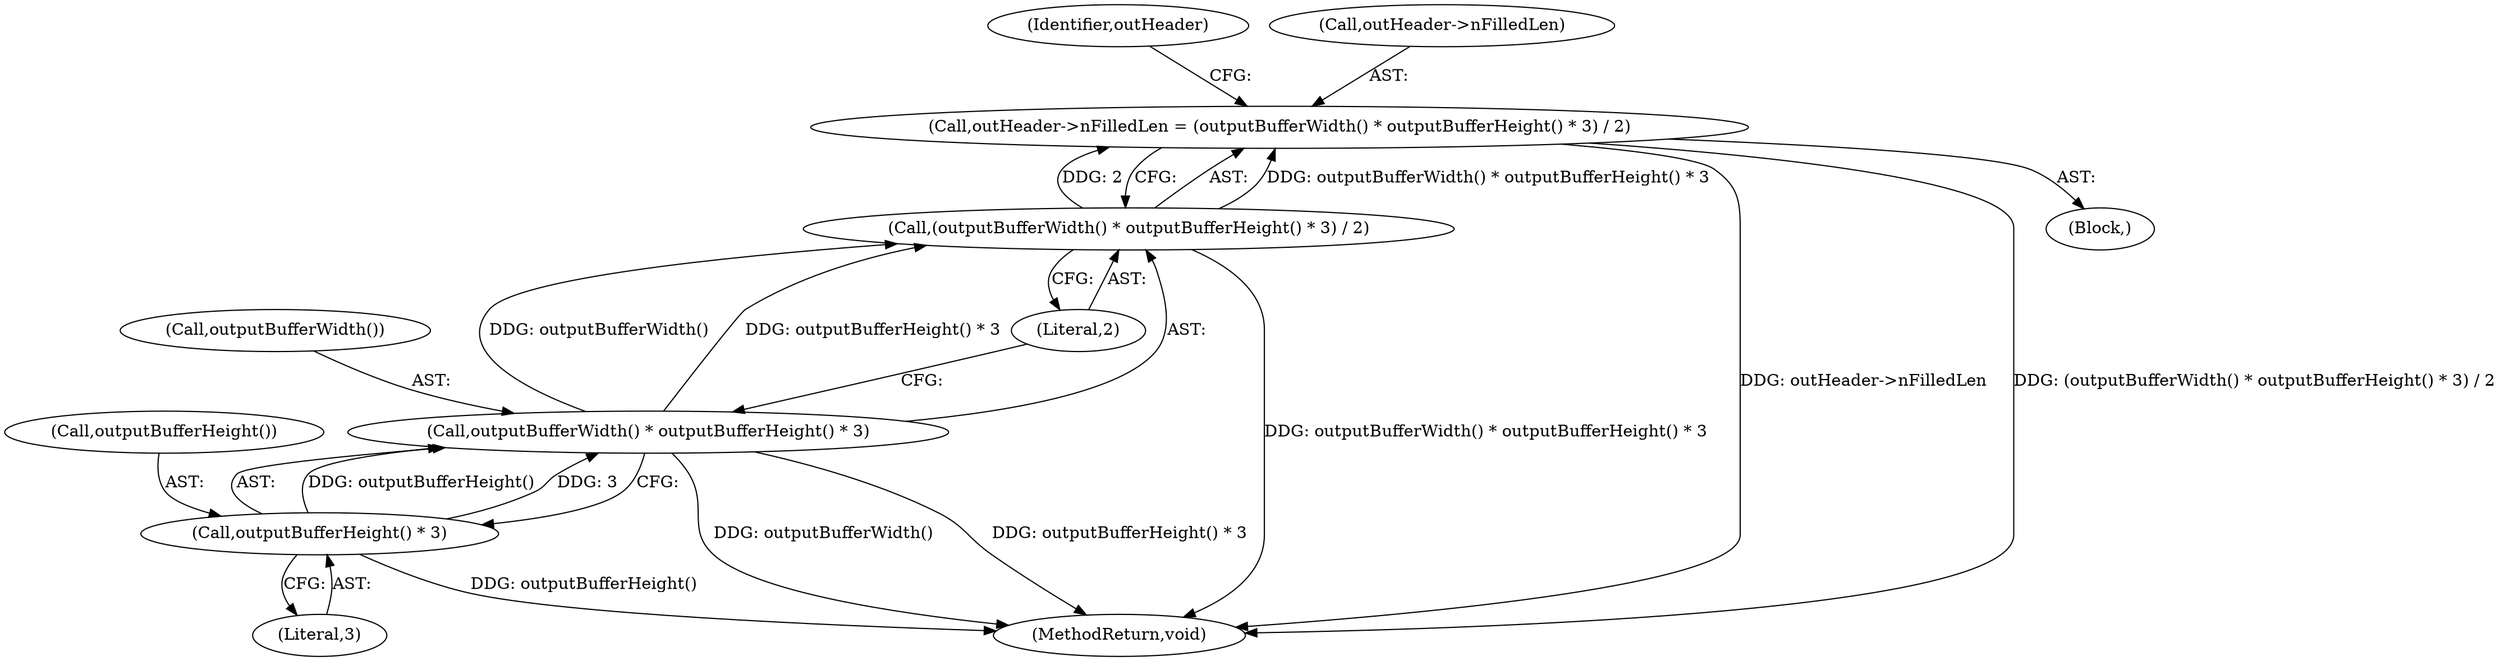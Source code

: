 digraph "0_Android_918eeaa29d99d257282fafec931b4bda0e3bae12_1@pointer" {
"1000467" [label="(Call,outHeader->nFilledLen = (outputBufferWidth() * outputBufferHeight() * 3) / 2)"];
"1000471" [label="(Call,(outputBufferWidth() * outputBufferHeight() * 3) / 2)"];
"1000472" [label="(Call,outputBufferWidth() * outputBufferHeight() * 3)"];
"1000474" [label="(Call,outputBufferHeight() * 3)"];
"1000475" [label="(Call,outputBufferHeight())"];
"1000480" [label="(Identifier,outHeader)"];
"1000468" [label="(Call,outHeader->nFilledLen)"];
"1000472" [label="(Call,outputBufferWidth() * outputBufferHeight() * 3)"];
"1000473" [label="(Call,outputBufferWidth())"];
"1000476" [label="(Literal,3)"];
"1000477" [label="(Literal,2)"];
"1000471" [label="(Call,(outputBufferWidth() * outputBufferHeight() * 3) / 2)"];
"1000466" [label="(Block,)"];
"1000474" [label="(Call,outputBufferHeight() * 3)"];
"1000467" [label="(Call,outHeader->nFilledLen = (outputBufferWidth() * outputBufferHeight() * 3) / 2)"];
"1000563" [label="(MethodReturn,void)"];
"1000467" -> "1000466"  [label="AST: "];
"1000467" -> "1000471"  [label="CFG: "];
"1000468" -> "1000467"  [label="AST: "];
"1000471" -> "1000467"  [label="AST: "];
"1000480" -> "1000467"  [label="CFG: "];
"1000467" -> "1000563"  [label="DDG: outHeader->nFilledLen"];
"1000467" -> "1000563"  [label="DDG: (outputBufferWidth() * outputBufferHeight() * 3) / 2"];
"1000471" -> "1000467"  [label="DDG: outputBufferWidth() * outputBufferHeight() * 3"];
"1000471" -> "1000467"  [label="DDG: 2"];
"1000471" -> "1000477"  [label="CFG: "];
"1000472" -> "1000471"  [label="AST: "];
"1000477" -> "1000471"  [label="AST: "];
"1000471" -> "1000563"  [label="DDG: outputBufferWidth() * outputBufferHeight() * 3"];
"1000472" -> "1000471"  [label="DDG: outputBufferWidth()"];
"1000472" -> "1000471"  [label="DDG: outputBufferHeight() * 3"];
"1000472" -> "1000474"  [label="CFG: "];
"1000473" -> "1000472"  [label="AST: "];
"1000474" -> "1000472"  [label="AST: "];
"1000477" -> "1000472"  [label="CFG: "];
"1000472" -> "1000563"  [label="DDG: outputBufferHeight() * 3"];
"1000472" -> "1000563"  [label="DDG: outputBufferWidth()"];
"1000474" -> "1000472"  [label="DDG: outputBufferHeight()"];
"1000474" -> "1000472"  [label="DDG: 3"];
"1000474" -> "1000476"  [label="CFG: "];
"1000475" -> "1000474"  [label="AST: "];
"1000476" -> "1000474"  [label="AST: "];
"1000474" -> "1000563"  [label="DDG: outputBufferHeight()"];
}

